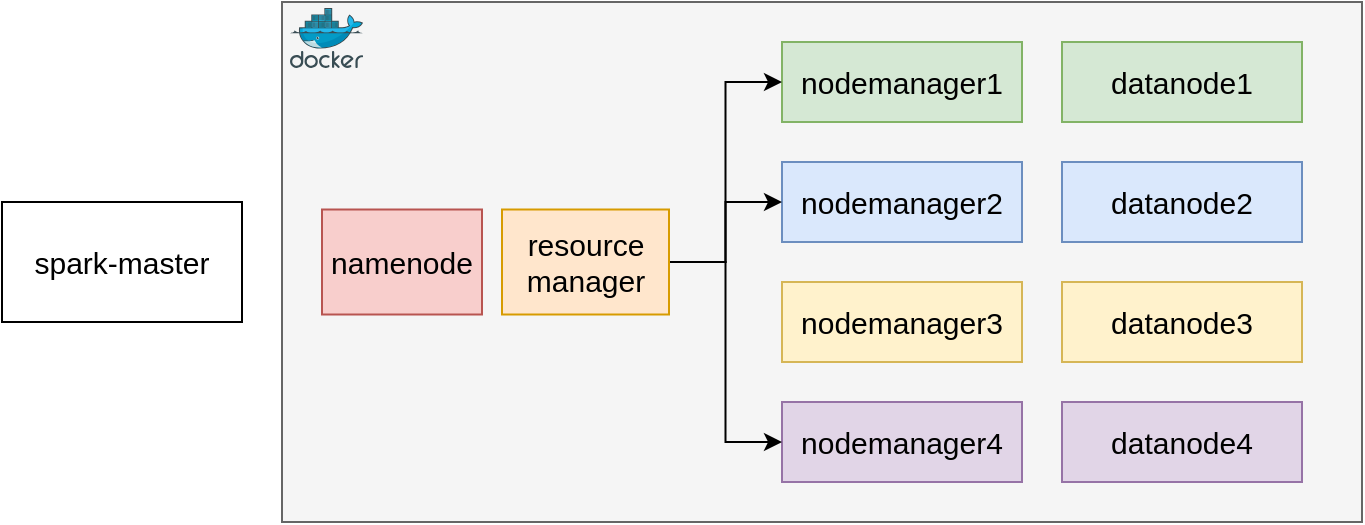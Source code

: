 <mxfile version="22.1.4" type="github">
  <diagram name="Page-1" id="V8h-1MQleoCmdeibyXJW">
    <mxGraphModel dx="636" dy="352" grid="1" gridSize="10" guides="1" tooltips="1" connect="1" arrows="1" fold="1" page="1" pageScale="1" pageWidth="827" pageHeight="1169" math="0" shadow="0">
      <root>
        <mxCell id="0" />
        <mxCell id="1" parent="0" />
        <mxCell id="mVjjDzQQZ4SRoz_f7-zc-12" value="" style="rounded=0;whiteSpace=wrap;html=1;fillColor=#f5f5f5;fontColor=#333333;strokeColor=#666666;" parent="1" vertex="1">
          <mxGeometry x="210" y="270" width="540" height="260" as="geometry" />
        </mxCell>
        <mxCell id="mVjjDzQQZ4SRoz_f7-zc-1" value="spark-master" style="rounded=0;whiteSpace=wrap;html=1;fontSize=15;" parent="1" vertex="1">
          <mxGeometry x="70" y="370" width="120" height="60" as="geometry" />
        </mxCell>
        <mxCell id="mVjjDzQQZ4SRoz_f7-zc-2" value="namenode" style="rounded=0;whiteSpace=wrap;html=1;fillColor=#f8cecc;strokeColor=#b85450;fontSize=15;" parent="1" vertex="1">
          <mxGeometry x="230" y="373.75" width="80" height="52.5" as="geometry" />
        </mxCell>
        <mxCell id="mVjjDzQQZ4SRoz_f7-zc-3" value="datanode1" style="rounded=0;whiteSpace=wrap;html=1;fillColor=#d5e8d4;strokeColor=#82b366;fontSize=15;" parent="1" vertex="1">
          <mxGeometry x="600" y="290" width="120" height="40" as="geometry" />
        </mxCell>
        <mxCell id="mVjjDzQQZ4SRoz_f7-zc-4" value="nodemanager1" style="rounded=0;whiteSpace=wrap;html=1;fillColor=#d5e8d4;strokeColor=#82b366;fontSize=15;" parent="1" vertex="1">
          <mxGeometry x="460" y="290" width="120" height="40" as="geometry" />
        </mxCell>
        <mxCell id="mVjjDzQQZ4SRoz_f7-zc-5" value="datanode2" style="rounded=0;whiteSpace=wrap;html=1;fillColor=#dae8fc;strokeColor=#6c8ebf;fontSize=15;" parent="1" vertex="1">
          <mxGeometry x="600" y="350" width="120" height="40" as="geometry" />
        </mxCell>
        <mxCell id="mVjjDzQQZ4SRoz_f7-zc-6" value="nodemanager2" style="rounded=0;whiteSpace=wrap;html=1;fillColor=#dae8fc;strokeColor=#6c8ebf;fontSize=15;" parent="1" vertex="1">
          <mxGeometry x="460" y="350" width="120" height="40" as="geometry" />
        </mxCell>
        <mxCell id="mVjjDzQQZ4SRoz_f7-zc-7" value="datanode3" style="rounded=0;whiteSpace=wrap;html=1;fillColor=#fff2cc;strokeColor=#d6b656;fontSize=15;" parent="1" vertex="1">
          <mxGeometry x="600" y="410" width="120" height="40" as="geometry" />
        </mxCell>
        <mxCell id="mVjjDzQQZ4SRoz_f7-zc-8" value="nodemanager3" style="rounded=0;whiteSpace=wrap;html=1;fillColor=#fff2cc;strokeColor=#d6b656;fontSize=15;" parent="1" vertex="1">
          <mxGeometry x="460" y="410" width="120" height="40" as="geometry" />
        </mxCell>
        <mxCell id="mVjjDzQQZ4SRoz_f7-zc-9" value="datanode4" style="rounded=0;whiteSpace=wrap;html=1;fillColor=#e1d5e7;strokeColor=#9673a6;fontSize=15;" parent="1" vertex="1">
          <mxGeometry x="600" y="470" width="120" height="40" as="geometry" />
        </mxCell>
        <mxCell id="mVjjDzQQZ4SRoz_f7-zc-10" value="nodemanager4" style="rounded=0;whiteSpace=wrap;html=1;fillColor=#e1d5e7;strokeColor=#9673a6;fontSize=15;" parent="1" vertex="1">
          <mxGeometry x="460" y="470" width="120" height="40" as="geometry" />
        </mxCell>
        <mxCell id="q_KTjDXQ8lufyGA70EkQ-2" style="edgeStyle=orthogonalEdgeStyle;rounded=0;orthogonalLoop=1;jettySize=auto;html=1;exitX=1;exitY=0.5;exitDx=0;exitDy=0;entryX=0;entryY=0.5;entryDx=0;entryDy=0;" edge="1" parent="1" source="mVjjDzQQZ4SRoz_f7-zc-11" target="mVjjDzQQZ4SRoz_f7-zc-4">
          <mxGeometry relative="1" as="geometry" />
        </mxCell>
        <mxCell id="q_KTjDXQ8lufyGA70EkQ-3" style="edgeStyle=orthogonalEdgeStyle;rounded=0;orthogonalLoop=1;jettySize=auto;html=1;exitX=1;exitY=0.5;exitDx=0;exitDy=0;entryX=0;entryY=0.5;entryDx=0;entryDy=0;" edge="1" parent="1" source="mVjjDzQQZ4SRoz_f7-zc-11" target="mVjjDzQQZ4SRoz_f7-zc-10">
          <mxGeometry relative="1" as="geometry" />
        </mxCell>
        <mxCell id="q_KTjDXQ8lufyGA70EkQ-4" style="edgeStyle=orthogonalEdgeStyle;rounded=0;orthogonalLoop=1;jettySize=auto;html=1;exitX=1;exitY=0.5;exitDx=0;exitDy=0;entryX=0;entryY=0.5;entryDx=0;entryDy=0;" edge="1" parent="1" source="mVjjDzQQZ4SRoz_f7-zc-11" target="mVjjDzQQZ4SRoz_f7-zc-6">
          <mxGeometry relative="1" as="geometry">
            <mxPoint x="480" y="530" as="targetPoint" />
          </mxGeometry>
        </mxCell>
        <mxCell id="mVjjDzQQZ4SRoz_f7-zc-11" value="resource manager" style="rounded=0;whiteSpace=wrap;html=1;fillColor=#ffe6cc;strokeColor=#d79b00;fontSize=15;" parent="1" vertex="1">
          <mxGeometry x="320" y="373.75" width="83.5" height="52.5" as="geometry" />
        </mxCell>
        <mxCell id="mVjjDzQQZ4SRoz_f7-zc-15" value="" style="image;sketch=0;aspect=fixed;html=1;points=[];align=center;fontSize=12;image=img/lib/mscae/Docker.svg;" parent="1" vertex="1">
          <mxGeometry x="214" y="273" width="36.59" height="30" as="geometry" />
        </mxCell>
      </root>
    </mxGraphModel>
  </diagram>
</mxfile>
